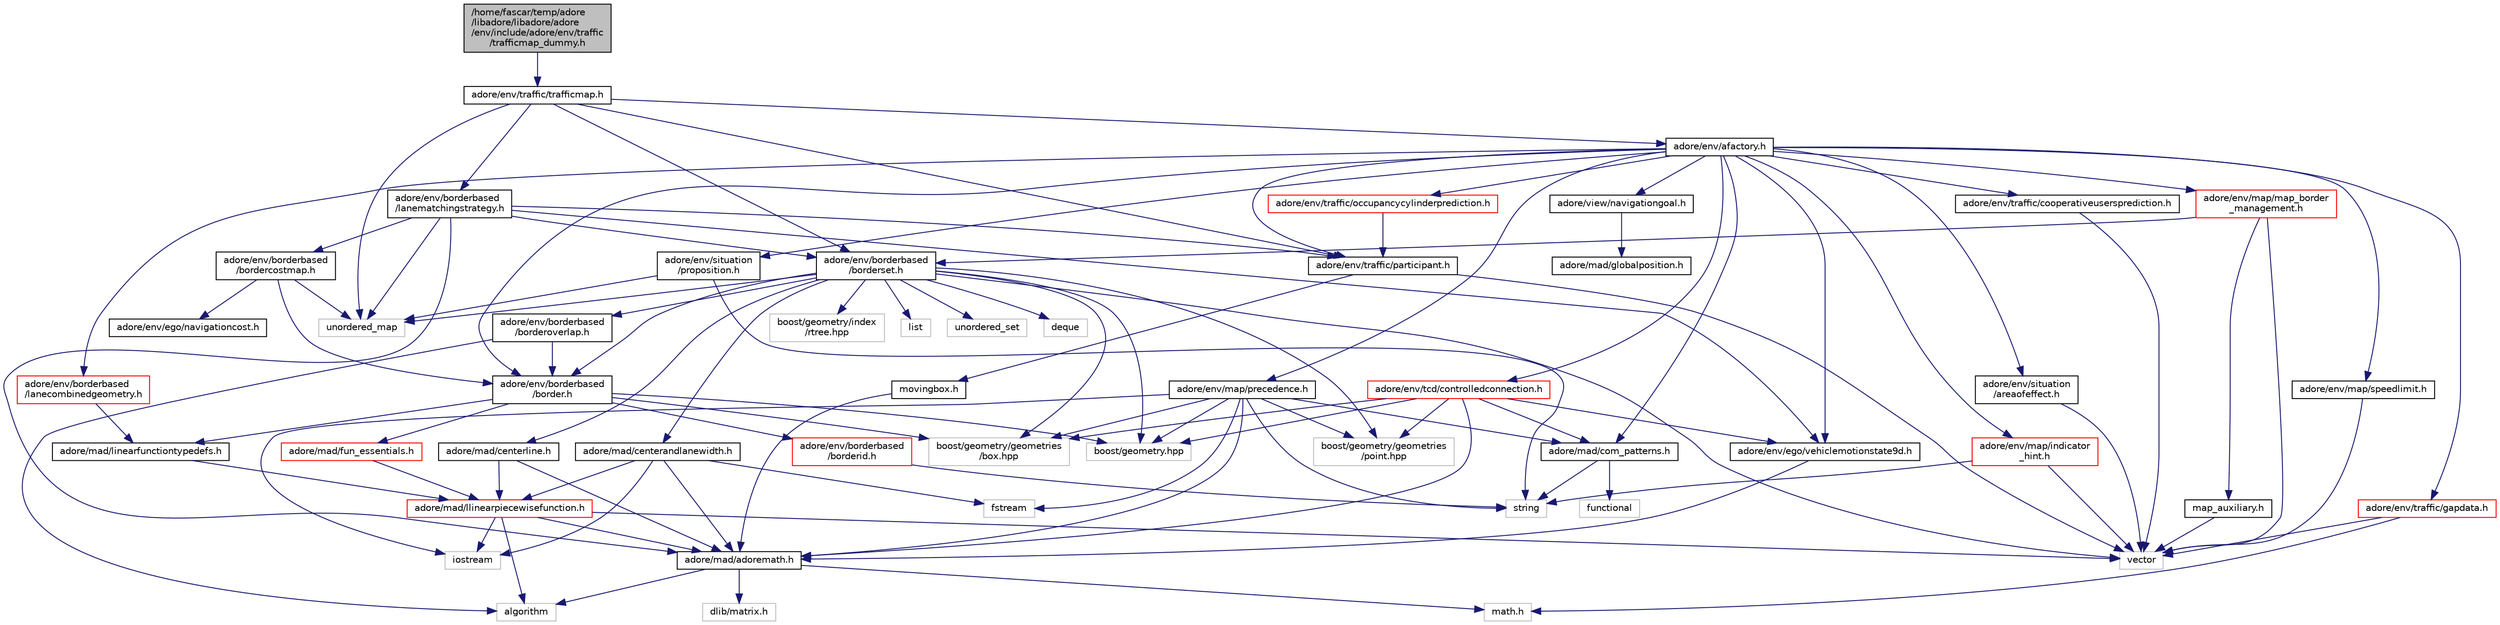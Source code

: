 digraph "/home/fascar/temp/adore/libadore/libadore/adore/env/include/adore/env/traffic/trafficmap_dummy.h"
{
 // LATEX_PDF_SIZE
  edge [fontname="Helvetica",fontsize="10",labelfontname="Helvetica",labelfontsize="10"];
  node [fontname="Helvetica",fontsize="10",shape=record];
  Node1 [label="/home/fascar/temp/adore\l/libadore/libadore/adore\l/env/include/adore/env/traffic\l/trafficmap_dummy.h",height=0.2,width=0.4,color="black", fillcolor="grey75", style="filled", fontcolor="black",tooltip=" "];
  Node1 -> Node2 [color="midnightblue",fontsize="10",style="solid",fontname="Helvetica"];
  Node2 [label="adore/env/traffic/trafficmap.h",height=0.2,width=0.4,color="black", fillcolor="white", style="filled",URL="$trafficmap_8h.html",tooltip=" "];
  Node2 -> Node3 [color="midnightblue",fontsize="10",style="solid",fontname="Helvetica"];
  Node3 [label="unordered_map",height=0.2,width=0.4,color="grey75", fillcolor="white", style="filled",tooltip=" "];
  Node2 -> Node4 [color="midnightblue",fontsize="10",style="solid",fontname="Helvetica"];
  Node4 [label="adore/env/borderbased\l/borderset.h",height=0.2,width=0.4,color="black", fillcolor="white", style="filled",URL="$borderset_8h.html",tooltip=" "];
  Node4 -> Node5 [color="midnightblue",fontsize="10",style="solid",fontname="Helvetica"];
  Node5 [label="adore/env/borderbased\l/border.h",height=0.2,width=0.4,color="black", fillcolor="white", style="filled",URL="$border_8h.html",tooltip=" "];
  Node5 -> Node6 [color="midnightblue",fontsize="10",style="solid",fontname="Helvetica"];
  Node6 [label="adore/env/borderbased\l/borderid.h",height=0.2,width=0.4,color="red", fillcolor="white", style="filled",URL="$borderid_8h.html",tooltip=" "];
  Node6 -> Node13 [color="midnightblue",fontsize="10",style="solid",fontname="Helvetica"];
  Node13 [label="string",height=0.2,width=0.4,color="grey75", fillcolor="white", style="filled",tooltip=" "];
  Node5 -> Node22 [color="midnightblue",fontsize="10",style="solid",fontname="Helvetica"];
  Node22 [label="adore/mad/fun_essentials.h",height=0.2,width=0.4,color="red", fillcolor="white", style="filled",URL="$fun__essentials_8h.html",tooltip=" "];
  Node22 -> Node27 [color="midnightblue",fontsize="10",style="solid",fontname="Helvetica"];
  Node27 [label="adore/mad/llinearpiecewisefunction.h",height=0.2,width=0.4,color="red", fillcolor="white", style="filled",URL="$llinearpiecewisefunction_8h.html",tooltip=" "];
  Node27 -> Node9 [color="midnightblue",fontsize="10",style="solid",fontname="Helvetica"];
  Node9 [label="adore/mad/adoremath.h",height=0.2,width=0.4,color="black", fillcolor="white", style="filled",URL="$adoremath_8h.html",tooltip=" "];
  Node9 -> Node10 [color="midnightblue",fontsize="10",style="solid",fontname="Helvetica"];
  Node10 [label="dlib/matrix.h",height=0.2,width=0.4,color="grey75", fillcolor="white", style="filled",tooltip=" "];
  Node9 -> Node11 [color="midnightblue",fontsize="10",style="solid",fontname="Helvetica"];
  Node11 [label="math.h",height=0.2,width=0.4,color="grey75", fillcolor="white", style="filled",tooltip=" "];
  Node9 -> Node12 [color="midnightblue",fontsize="10",style="solid",fontname="Helvetica"];
  Node12 [label="algorithm",height=0.2,width=0.4,color="grey75", fillcolor="white", style="filled",tooltip=" "];
  Node27 -> Node28 [color="midnightblue",fontsize="10",style="solid",fontname="Helvetica"];
  Node28 [label="vector",height=0.2,width=0.4,color="grey75", fillcolor="white", style="filled",tooltip=" "];
  Node27 -> Node12 [color="midnightblue",fontsize="10",style="solid",fontname="Helvetica"];
  Node27 -> Node20 [color="midnightblue",fontsize="10",style="solid",fontname="Helvetica"];
  Node20 [label="iostream",height=0.2,width=0.4,color="grey75", fillcolor="white", style="filled",tooltip=" "];
  Node5 -> Node14 [color="midnightblue",fontsize="10",style="solid",fontname="Helvetica"];
  Node14 [label="boost/geometry.hpp",height=0.2,width=0.4,color="grey75", fillcolor="white", style="filled",tooltip=" "];
  Node5 -> Node40 [color="midnightblue",fontsize="10",style="solid",fontname="Helvetica"];
  Node40 [label="boost/geometry/geometries\l/box.hpp",height=0.2,width=0.4,color="grey75", fillcolor="white", style="filled",tooltip=" "];
  Node5 -> Node41 [color="midnightblue",fontsize="10",style="solid",fontname="Helvetica"];
  Node41 [label="adore/mad/linearfunctiontypedefs.h",height=0.2,width=0.4,color="black", fillcolor="white", style="filled",URL="$linearfunctiontypedefs_8h.html",tooltip=" "];
  Node41 -> Node27 [color="midnightblue",fontsize="10",style="solid",fontname="Helvetica"];
  Node4 -> Node42 [color="midnightblue",fontsize="10",style="solid",fontname="Helvetica"];
  Node42 [label="adore/env/borderbased\l/borderoverlap.h",height=0.2,width=0.4,color="black", fillcolor="white", style="filled",URL="$borderoverlap_8h.html",tooltip=" "];
  Node42 -> Node12 [color="midnightblue",fontsize="10",style="solid",fontname="Helvetica"];
  Node42 -> Node5 [color="midnightblue",fontsize="10",style="solid",fontname="Helvetica"];
  Node4 -> Node29 [color="midnightblue",fontsize="10",style="solid",fontname="Helvetica"];
  Node29 [label="list",height=0.2,width=0.4,color="grey75", fillcolor="white", style="filled",tooltip=" "];
  Node4 -> Node3 [color="midnightblue",fontsize="10",style="solid",fontname="Helvetica"];
  Node4 -> Node43 [color="midnightblue",fontsize="10",style="solid",fontname="Helvetica"];
  Node43 [label="unordered_set",height=0.2,width=0.4,color="grey75", fillcolor="white", style="filled",tooltip=" "];
  Node4 -> Node28 [color="midnightblue",fontsize="10",style="solid",fontname="Helvetica"];
  Node4 -> Node44 [color="midnightblue",fontsize="10",style="solid",fontname="Helvetica"];
  Node44 [label="deque",height=0.2,width=0.4,color="grey75", fillcolor="white", style="filled",tooltip=" "];
  Node4 -> Node14 [color="midnightblue",fontsize="10",style="solid",fontname="Helvetica"];
  Node4 -> Node15 [color="midnightblue",fontsize="10",style="solid",fontname="Helvetica"];
  Node15 [label="boost/geometry/geometries\l/point.hpp",height=0.2,width=0.4,color="grey75", fillcolor="white", style="filled",tooltip=" "];
  Node4 -> Node40 [color="midnightblue",fontsize="10",style="solid",fontname="Helvetica"];
  Node4 -> Node45 [color="midnightblue",fontsize="10",style="solid",fontname="Helvetica"];
  Node45 [label="boost/geometry/index\l/rtree.hpp",height=0.2,width=0.4,color="grey75", fillcolor="white", style="filled",tooltip=" "];
  Node4 -> Node46 [color="midnightblue",fontsize="10",style="solid",fontname="Helvetica"];
  Node46 [label="adore/mad/centerline.h",height=0.2,width=0.4,color="black", fillcolor="white", style="filled",URL="$centerline_8h.html",tooltip=" "];
  Node46 -> Node9 [color="midnightblue",fontsize="10",style="solid",fontname="Helvetica"];
  Node46 -> Node27 [color="midnightblue",fontsize="10",style="solid",fontname="Helvetica"];
  Node4 -> Node47 [color="midnightblue",fontsize="10",style="solid",fontname="Helvetica"];
  Node47 [label="adore/mad/centerandlanewidth.h",height=0.2,width=0.4,color="black", fillcolor="white", style="filled",URL="$centerandlanewidth_8h.html",tooltip=" "];
  Node47 -> Node9 [color="midnightblue",fontsize="10",style="solid",fontname="Helvetica"];
  Node47 -> Node27 [color="midnightblue",fontsize="10",style="solid",fontname="Helvetica"];
  Node47 -> Node20 [color="midnightblue",fontsize="10",style="solid",fontname="Helvetica"];
  Node47 -> Node48 [color="midnightblue",fontsize="10",style="solid",fontname="Helvetica"];
  Node48 [label="fstream",height=0.2,width=0.4,color="grey75", fillcolor="white", style="filled",tooltip=" "];
  Node2 -> Node49 [color="midnightblue",fontsize="10",style="solid",fontname="Helvetica"];
  Node49 [label="adore/env/borderbased\l/lanematchingstrategy.h",height=0.2,width=0.4,color="black", fillcolor="white", style="filled",URL="$lanematchingstrategy_8h.html",tooltip=" "];
  Node49 -> Node4 [color="midnightblue",fontsize="10",style="solid",fontname="Helvetica"];
  Node49 -> Node50 [color="midnightblue",fontsize="10",style="solid",fontname="Helvetica"];
  Node50 [label="adore/env/borderbased\l/bordercostmap.h",height=0.2,width=0.4,color="black", fillcolor="white", style="filled",URL="$bordercostmap_8h.html",tooltip=" "];
  Node50 -> Node3 [color="midnightblue",fontsize="10",style="solid",fontname="Helvetica"];
  Node50 -> Node5 [color="midnightblue",fontsize="10",style="solid",fontname="Helvetica"];
  Node50 -> Node51 [color="midnightblue",fontsize="10",style="solid",fontname="Helvetica"];
  Node51 [label="adore/env/ego/navigationcost.h",height=0.2,width=0.4,color="black", fillcolor="white", style="filled",URL="$navigationcost_8h.html",tooltip=" "];
  Node49 -> Node52 [color="midnightblue",fontsize="10",style="solid",fontname="Helvetica"];
  Node52 [label="adore/env/ego/vehiclemotionstate9d.h",height=0.2,width=0.4,color="black", fillcolor="white", style="filled",URL="$env_2include_2adore_2env_2ego_2vehiclemotionstate9d_8h.html",tooltip=" "];
  Node52 -> Node9 [color="midnightblue",fontsize="10",style="solid",fontname="Helvetica"];
  Node49 -> Node9 [color="midnightblue",fontsize="10",style="solid",fontname="Helvetica"];
  Node49 -> Node53 [color="midnightblue",fontsize="10",style="solid",fontname="Helvetica"];
  Node53 [label="adore/env/traffic/participant.h",height=0.2,width=0.4,color="black", fillcolor="white", style="filled",URL="$participant_8h.html",tooltip=" "];
  Node53 -> Node28 [color="midnightblue",fontsize="10",style="solid",fontname="Helvetica"];
  Node53 -> Node54 [color="midnightblue",fontsize="10",style="solid",fontname="Helvetica"];
  Node54 [label="movingbox.h",height=0.2,width=0.4,color="black", fillcolor="white", style="filled",URL="$movingbox_8h.html",tooltip=" "];
  Node54 -> Node9 [color="midnightblue",fontsize="10",style="solid",fontname="Helvetica"];
  Node49 -> Node3 [color="midnightblue",fontsize="10",style="solid",fontname="Helvetica"];
  Node2 -> Node55 [color="midnightblue",fontsize="10",style="solid",fontname="Helvetica"];
  Node55 [label="adore/env/afactory.h",height=0.2,width=0.4,color="black", fillcolor="white", style="filled",URL="$env_2include_2adore_2env_2afactory_8h.html",tooltip=" "];
  Node55 -> Node5 [color="midnightblue",fontsize="10",style="solid",fontname="Helvetica"];
  Node55 -> Node56 [color="midnightblue",fontsize="10",style="solid",fontname="Helvetica"];
  Node56 [label="adore/view/navigationgoal.h",height=0.2,width=0.4,color="black", fillcolor="white", style="filled",URL="$navigationgoal_8h.html",tooltip=" "];
  Node56 -> Node57 [color="midnightblue",fontsize="10",style="solid",fontname="Helvetica"];
  Node57 [label="adore/mad/globalposition.h",height=0.2,width=0.4,color="black", fillcolor="white", style="filled",URL="$globalposition_8h.html",tooltip=" "];
  Node55 -> Node52 [color="midnightblue",fontsize="10",style="solid",fontname="Helvetica"];
  Node55 -> Node53 [color="midnightblue",fontsize="10",style="solid",fontname="Helvetica"];
  Node55 -> Node58 [color="midnightblue",fontsize="10",style="solid",fontname="Helvetica"];
  Node58 [label="adore/mad/com_patterns.h",height=0.2,width=0.4,color="black", fillcolor="white", style="filled",URL="$com__patterns_8h.html",tooltip=" "];
  Node58 -> Node59 [color="midnightblue",fontsize="10",style="solid",fontname="Helvetica"];
  Node59 [label="functional",height=0.2,width=0.4,color="grey75", fillcolor="white", style="filled",tooltip=" "];
  Node58 -> Node13 [color="midnightblue",fontsize="10",style="solid",fontname="Helvetica"];
  Node55 -> Node60 [color="midnightblue",fontsize="10",style="solid",fontname="Helvetica"];
  Node60 [label="adore/env/map/precedence.h",height=0.2,width=0.4,color="black", fillcolor="white", style="filled",URL="$precedence_8h.html",tooltip=" "];
  Node60 -> Node9 [color="midnightblue",fontsize="10",style="solid",fontname="Helvetica"];
  Node60 -> Node58 [color="midnightblue",fontsize="10",style="solid",fontname="Helvetica"];
  Node60 -> Node14 [color="midnightblue",fontsize="10",style="solid",fontname="Helvetica"];
  Node60 -> Node15 [color="midnightblue",fontsize="10",style="solid",fontname="Helvetica"];
  Node60 -> Node40 [color="midnightblue",fontsize="10",style="solid",fontname="Helvetica"];
  Node60 -> Node13 [color="midnightblue",fontsize="10",style="solid",fontname="Helvetica"];
  Node60 -> Node20 [color="midnightblue",fontsize="10",style="solid",fontname="Helvetica"];
  Node60 -> Node48 [color="midnightblue",fontsize="10",style="solid",fontname="Helvetica"];
  Node55 -> Node61 [color="midnightblue",fontsize="10",style="solid",fontname="Helvetica"];
  Node61 [label="adore/env/map/map_border\l_management.h",height=0.2,width=0.4,color="red", fillcolor="white", style="filled",URL="$map__border__management_8h.html",tooltip=" "];
  Node61 -> Node4 [color="midnightblue",fontsize="10",style="solid",fontname="Helvetica"];
  Node61 -> Node62 [color="midnightblue",fontsize="10",style="solid",fontname="Helvetica"];
  Node62 [label="map_auxiliary.h",height=0.2,width=0.4,color="black", fillcolor="white", style="filled",URL="$map__auxiliary_8h.html",tooltip=" "];
  Node62 -> Node28 [color="midnightblue",fontsize="10",style="solid",fontname="Helvetica"];
  Node61 -> Node28 [color="midnightblue",fontsize="10",style="solid",fontname="Helvetica"];
  Node55 -> Node64 [color="midnightblue",fontsize="10",style="solid",fontname="Helvetica"];
  Node64 [label="adore/env/situation\l/proposition.h",height=0.2,width=0.4,color="black", fillcolor="white", style="filled",URL="$proposition_8h.html",tooltip=" "];
  Node64 -> Node13 [color="midnightblue",fontsize="10",style="solid",fontname="Helvetica"];
  Node64 -> Node3 [color="midnightblue",fontsize="10",style="solid",fontname="Helvetica"];
  Node55 -> Node65 [color="midnightblue",fontsize="10",style="solid",fontname="Helvetica"];
  Node65 [label="adore/env/tcd/controlledconnection.h",height=0.2,width=0.4,color="red", fillcolor="white", style="filled",URL="$controlledconnection_8h.html",tooltip=" "];
  Node65 -> Node58 [color="midnightblue",fontsize="10",style="solid",fontname="Helvetica"];
  Node65 -> Node9 [color="midnightblue",fontsize="10",style="solid",fontname="Helvetica"];
  Node65 -> Node14 [color="midnightblue",fontsize="10",style="solid",fontname="Helvetica"];
  Node65 -> Node15 [color="midnightblue",fontsize="10",style="solid",fontname="Helvetica"];
  Node65 -> Node40 [color="midnightblue",fontsize="10",style="solid",fontname="Helvetica"];
  Node65 -> Node52 [color="midnightblue",fontsize="10",style="solid",fontname="Helvetica"];
  Node55 -> Node69 [color="midnightblue",fontsize="10",style="solid",fontname="Helvetica"];
  Node69 [label="adore/env/traffic/occupancycylinderprediction.h",height=0.2,width=0.4,color="red", fillcolor="white", style="filled",URL="$occupancycylinderprediction_8h.html",tooltip=" "];
  Node69 -> Node53 [color="midnightblue",fontsize="10",style="solid",fontname="Helvetica"];
  Node55 -> Node73 [color="midnightblue",fontsize="10",style="solid",fontname="Helvetica"];
  Node73 [label="adore/env/borderbased\l/lanecombinedgeometry.h",height=0.2,width=0.4,color="red", fillcolor="white", style="filled",URL="$lanecombinedgeometry_8h.html",tooltip=" "];
  Node73 -> Node41 [color="midnightblue",fontsize="10",style="solid",fontname="Helvetica"];
  Node55 -> Node80 [color="midnightblue",fontsize="10",style="solid",fontname="Helvetica"];
  Node80 [label="adore/env/map/speedlimit.h",height=0.2,width=0.4,color="black", fillcolor="white", style="filled",URL="$speedlimit_8h.html",tooltip=" "];
  Node80 -> Node28 [color="midnightblue",fontsize="10",style="solid",fontname="Helvetica"];
  Node55 -> Node81 [color="midnightblue",fontsize="10",style="solid",fontname="Helvetica"];
  Node81 [label="adore/env/situation\l/areaofeffect.h",height=0.2,width=0.4,color="black", fillcolor="white", style="filled",URL="$areaofeffect_8h.html",tooltip=" "];
  Node81 -> Node28 [color="midnightblue",fontsize="10",style="solid",fontname="Helvetica"];
  Node55 -> Node82 [color="midnightblue",fontsize="10",style="solid",fontname="Helvetica"];
  Node82 [label="adore/env/traffic/cooperativeusersprediction.h",height=0.2,width=0.4,color="black", fillcolor="white", style="filled",URL="$cooperativeusersprediction_8h.html",tooltip=" "];
  Node82 -> Node28 [color="midnightblue",fontsize="10",style="solid",fontname="Helvetica"];
  Node55 -> Node83 [color="midnightblue",fontsize="10",style="solid",fontname="Helvetica"];
  Node83 [label="adore/env/traffic/gapdata.h",height=0.2,width=0.4,color="red", fillcolor="white", style="filled",URL="$gapdata_8h.html",tooltip=" "];
  Node83 -> Node11 [color="midnightblue",fontsize="10",style="solid",fontname="Helvetica"];
  Node83 -> Node28 [color="midnightblue",fontsize="10",style="solid",fontname="Helvetica"];
  Node55 -> Node85 [color="midnightblue",fontsize="10",style="solid",fontname="Helvetica"];
  Node85 [label="adore/env/map/indicator\l_hint.h",height=0.2,width=0.4,color="red", fillcolor="white", style="filled",URL="$indicator__hint_8h.html",tooltip=" "];
  Node85 -> Node28 [color="midnightblue",fontsize="10",style="solid",fontname="Helvetica"];
  Node85 -> Node13 [color="midnightblue",fontsize="10",style="solid",fontname="Helvetica"];
  Node2 -> Node53 [color="midnightblue",fontsize="10",style="solid",fontname="Helvetica"];
}
